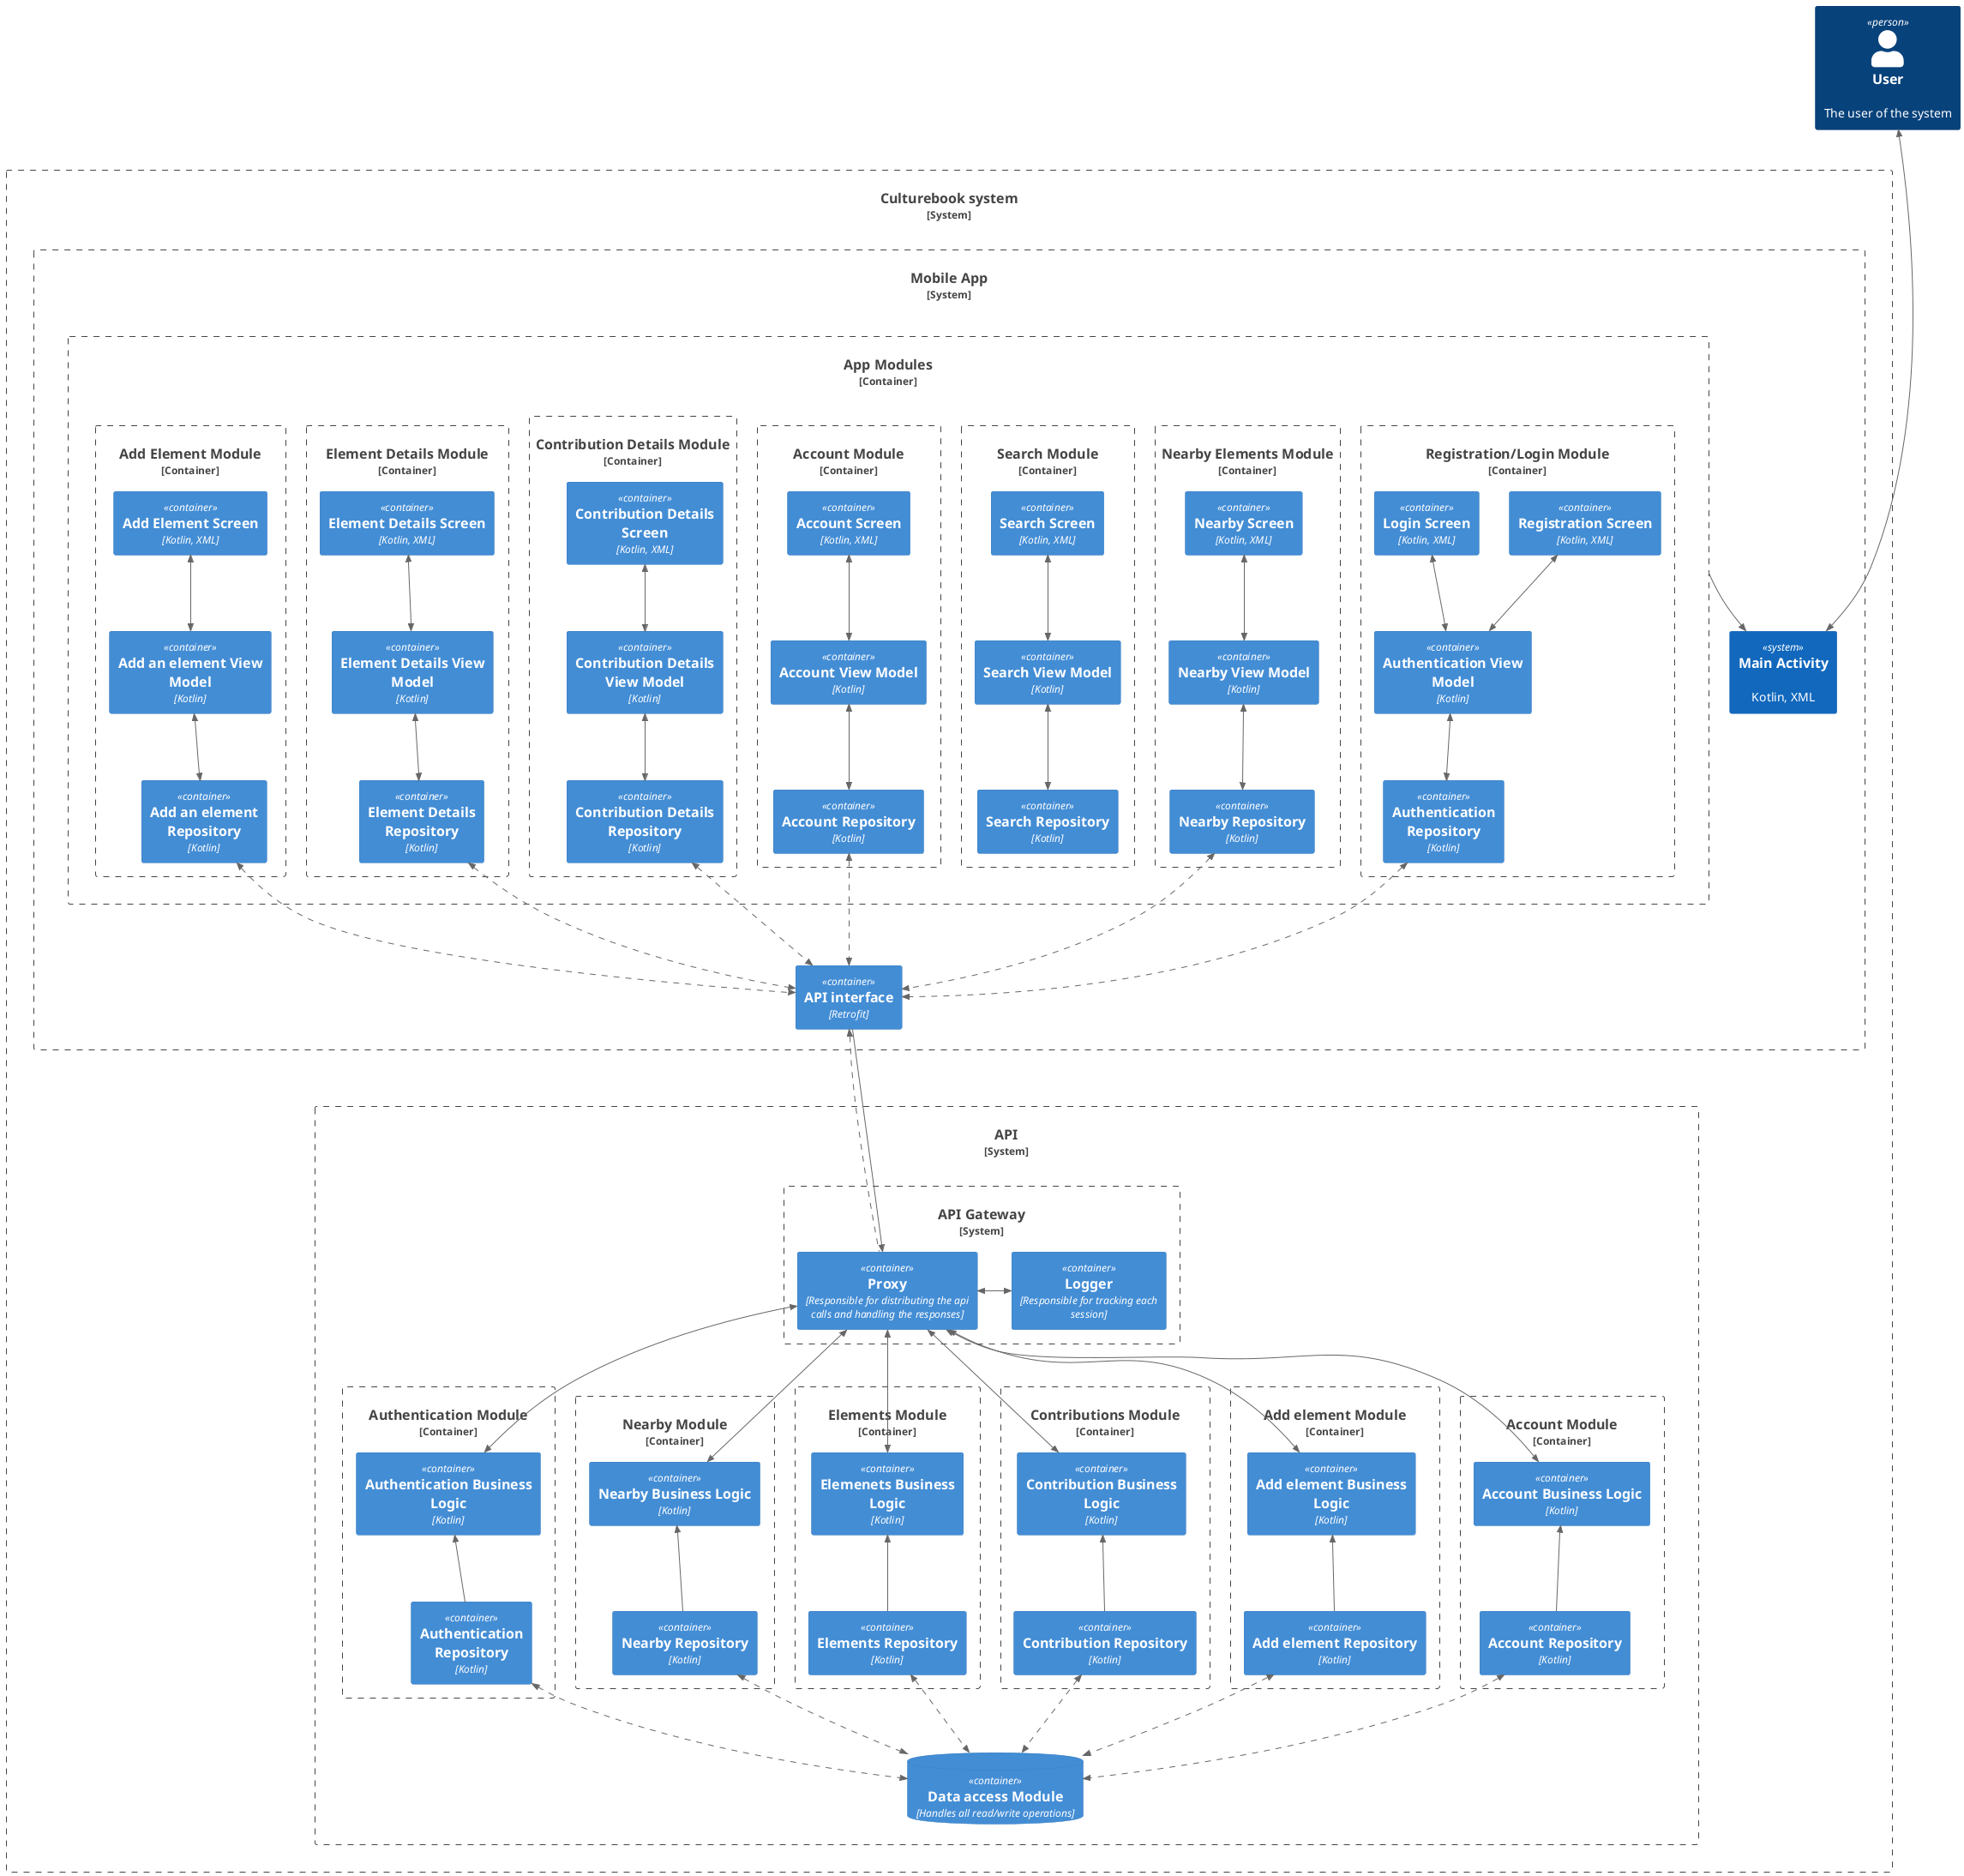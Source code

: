 @startuml
!include <C4/C4_Container>

' Style
AddRelTag("response_tag", $lineStyle = DashedLine())

Person(user, "User", "The user of the system")

System_Boundary(local, "Culturebook system") {
    ' Client

    System_Boundary(client_bound, "Mobile App") {
        
        System(activity, "Main Activity", "Kotlin, XML")
        Container_Boundary(modules, "App Modules") {
            Container_Boundary(registerModule, "Registration/Login Module") {
                Container(registerScreen, "Registration Screen", "Kotlin, XML")
                Container(loginScreen, "Login Screen", "Kotlin, XML")
                Container(authVM, "Authentication View Model", "Kotlin")
                Container(authRepo, "Authentication Repository", "Kotlin")
            }

            Container_Boundary(nearbyModule, "Nearby Elements Module") {
                Container(nearbyScreen, "Nearby Screen", "Kotlin, XML")
                Container(nearbyVM, "Nearby View Model", "Kotlin")
                Container(nearbyRepo, "Nearby Repository", "Kotlin")
            }

            Container_Boundary(searchModule, "Search Module") {
                Container(searchScreen, "Search Screen", "Kotlin, XML")
                Container(searchVM, "Search View Model", "Kotlin")
                Container(searchRepo, "Search Repository", "Kotlin")
            }

            Container_Boundary(addElementModule, "Add Element Module") {
                Container(addElementScreen, "Add Element Screen", "Kotlin, XML")
                Container(addVM, "Add an element View Model", "Kotlin")
                Container(addRepo, "Add an element Repository", "Kotlin")
            }

            Container_Boundary(elementDetailsModule, "Element Details Module") {
                Container(elementDetailsScreen, "Element Details Screen", "Kotlin, XML")
                Container(elementVM, "Element Details View Model", "Kotlin")
                Container(elementRepo, "Element Details Repository", "Kotlin")
            }

            Container_Boundary(contrDetailsModule, "Contribution Details Module" ) {
                Container(contributionDetailsScreen, "Contribution Details Screen", "Kotlin, XML")
                Container(contributionVM, "Contribution Details View Model", "Kotlin")
                Container(contributionRepo, "Contribution Details Repository", "Kotlin")
            }

            Container_Boundary(accountModule, "Account Module") {
                Container(accountScreen, "Account Screen", "Kotlin, XML")
                Container(accountVM, "Account View Model", "Kotlin")
                Container(accountRepo, "Account Repository", "Kotlin")
            }
        }

        Container(api_interface, "API interface", "Retrofit")
        
        ' Relations
        
        BiRel_U(api_interface, authRepo, " ", $tags="response_tag")
        BiRel_U(api_interface, nearbyRepo, " ", $tags="response_tag")
        BiRel_U(api_interface, elementRepo, " ", $tags="response_tag")
        BiRel_U(api_interface, contributionRepo, " ", $tags="response_tag")
        BiRel_U(api_interface, addRepo, " ", $tags="response_tag")
        BiRel_U(api_interface, accountRepo, " ", $tags="response_tag")

        BiRel_D(authVM, authRepo, " ")
        BiRel_D(nearbyVM, nearbyRepo, " ")
        BiRel_D(elementVM, elementRepo, " ")
        BiRel_D(contributionVM, contributionRepo, " ")
        BiRel_D(addVM, addRepo, " ")
        BiRel_D(accountVM, accountRepo, " ")
        BiRel_D(searchVM, searchRepo, " ")

        BiRel_D(registerScreen, authVM, " ")
        BiRel_D(loginScreen, authVM, " ")
        BiRel_D(nearbyScreen, nearbyVM, " ")
        BiRel_D(elementDetailsScreen, elementVM, " ")
        BiRel_D(contributionDetailsScreen, contributionVM, " ")
        BiRel_D(addElementScreen, addVM, " ")
        BiRel_D(accountScreen, accountVM, " ")
        BiRel_D(searchScreen, searchVM, " ")

        Rel(modules, activity, " ")
    }

    ' Backend
    System_Boundary(api_bound, "API") {
        System_Boundary(api_gw, "API Gateway") {
            Container(load_balance, "Proxy", "Responsible for distributing the api calls and handling the responses")
            Container(logger, "Logger", "Responsible for tracking each session")

            ' Relations
            BiRel_R(load_balance, logger, " ")
        }
        
        
        Container_Boundary(auth, "Authentication Module") {
            Container(auth_model, "Authentication Repository", "Kotlin")
            Container(auth_logic, "Authentication Business Logic", "Kotlin")
            Rel_U(auth_model, auth_logic, " ")
        }

        Container_Boundary(nearby, "Nearby Module") {
            Container(nearby_model, "Nearby Repository", "Kotlin")
            Container(nearby_logic, "Nearby Business Logic", "Kotlin")
            Rel_U(nearby_model, nearby_logic, " ")
        }

        Container_Boundary(element, "Elements Module") {
            Container(element_model, "Elements Repository", "Kotlin")
            Container(element_logic, "Elemenets Business Logic", "Kotlin")
            Rel_U(element_model, element_logic, " ")
        }

        Container_Boundary(contribution, "Contributions Module") {
            Container(contr_model, "Contribution Repository", "Kotlin")
            Container(contr_logic, "Contribution Business Logic", "Kotlin")
            Rel_U(contr_model, contr_logic, " ")
        }

        Container_Boundary(add_element, "Add element Module") {
            Container(add_model, "Add element Repository", "Kotlin")
            Container(add_logic, "Add element Business Logic", "Kotlin")
            Rel_U(add_model, add_logic, " ")
        }

        Container_Boundary(account, "Account Module") {
            Container(account_model, "Account Repository", "Kotlin")
            Container(account_logic, "Account Business Logic", "Kotlin")
            Rel_U(account_model, account_logic, " ")
        }

        ContainerDb(db, "Data access Module", "Handles all read/write operations")
        
        ' Relations

        BiRel_D(load_balance, auth_logic, " ")
        BiRel_D(load_balance, nearby_logic, " ")
        BiRel_D(load_balance, element_logic, " ")
        BiRel_D(load_balance, contr_logic, " ")
        BiRel_D(load_balance, add_logic, " ")
        BiRel_D(load_balance, account_logic, " ")

        BiRel_U(db, auth_model, " ", $tags="response_tag")
        BiRel_U(db, nearby_model, " ", $tags="response_tag")
        BiRel_U(db, element_model, " ", $tags="response_tag")
        BiRel_U(db, contr_model, " ", $tags="response_tag")
        BiRel_U(db, add_model, " ", $tags="response_tag")
        BiRel_U(db, account_model, " ", $tags="response_tag")
    }
}

' Layout & Styles
Lay_U(client_bound, user)
Lay_U(api_bound, client_bound)

' Api Relations
Rel_D(api_interface, load_balance, " ")
Rel_U(load_balance, api_interface, " ", $tags="response_tag")

' User relations
BiRel(user, activity, " ")
@enduml
